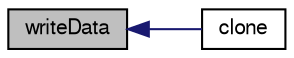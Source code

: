 digraph "writeData"
{
  bgcolor="transparent";
  edge [fontname="FreeSans",fontsize="10",labelfontname="FreeSans",labelfontsize="10"];
  node [fontname="FreeSans",fontsize="10",shape=record];
  rankdir="LR";
  Node3482 [label="writeData",height=0.2,width=0.4,color="black", fillcolor="grey75", style="filled", fontcolor="black"];
  Node3482 -> Node3483 [dir="back",color="midnightblue",fontsize="10",style="solid",fontname="FreeSans"];
  Node3483 [label="clone",height=0.2,width=0.4,color="black",URL="$a25462.html#af90f98d4c76cb72b3464b60a5d501a8b",tooltip="Clone. "];
}
